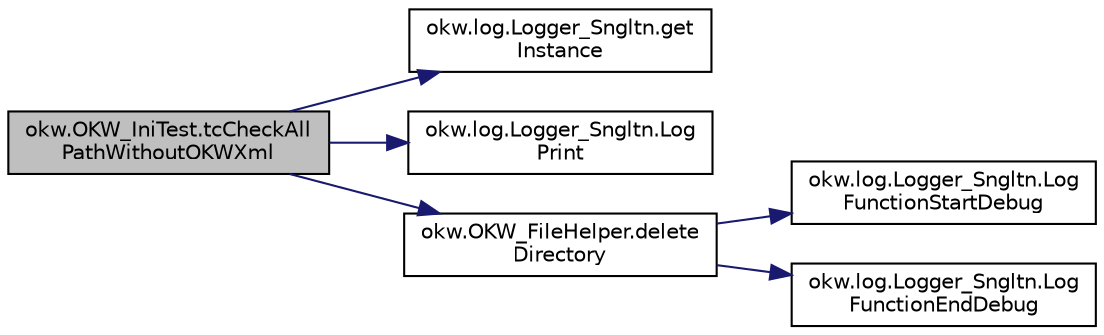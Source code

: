 digraph "okw.OKW_IniTest.tcCheckAllPathWithoutOKWXml"
{
 // INTERACTIVE_SVG=YES
 // LATEX_PDF_SIZE
  edge [fontname="Helvetica",fontsize="10",labelfontname="Helvetica",labelfontsize="10"];
  node [fontname="Helvetica",fontsize="10",shape=record];
  rankdir="LR";
  Node2 [label="okw.OKW_IniTest.tcCheckAll\lPathWithoutOKWXml",height=0.2,width=0.4,color="black", fillcolor="grey75", style="filled", fontcolor="black",tooltip="Umgebungsvariable ist gesetzt."];
  Node2 -> Node3 [color="midnightblue",fontsize="10",style="solid",fontname="Helvetica"];
  Node3 [label="okw.log.Logger_Sngltn.get\lInstance",height=0.2,width=0.4,color="black", fillcolor="white", style="filled",URL="$classokw_1_1log_1_1_logger___sngltn.html#a525771433356af73ed6e94b35f31b541",tooltip="Zentrale Logger-Klasse stellt Logger-Methoden innerhalb von OKW zur Verfügung."];
  Node2 -> Node4 [color="midnightblue",fontsize="10",style="solid",fontname="Helvetica"];
  Node4 [label="okw.log.Logger_Sngltn.Log\lPrint",height=0.2,width=0.4,color="black", fillcolor="white", style="filled",URL="$classokw_1_1log_1_1_logger___sngltn.html#a8ebceaddd6cc6963ddb8e08c72ea808c",tooltip="LogPrint Function: Prints the values of expressions to the results file."];
  Node2 -> Node5 [color="midnightblue",fontsize="10",style="solid",fontname="Helvetica"];
  Node5 [label="okw.OKW_FileHelper.delete\lDirectory",height=0.2,width=0.4,color="black", fillcolor="white", style="filled",URL="$classokw_1_1_o_k_w___file_helper.html#adf28af32c2d72be7bb599ec6e2222aba",tooltip="Löschent rekursiv alle Dateien und Unterverzeichnisse und das gegebenen Verzeichniss selbst."];
  Node5 -> Node6 [color="midnightblue",fontsize="10",style="solid",fontname="Helvetica"];
  Node6 [label="okw.log.Logger_Sngltn.Log\lFunctionStartDebug",height=0.2,width=0.4,color="black", fillcolor="white", style="filled",URL="$classokw_1_1log_1_1_logger___sngltn.html#a2d4c3d22d2a52b92873ee2f3853d9c42",tooltip="LogFunctionStartDebug:"];
  Node5 -> Node7 [color="midnightblue",fontsize="10",style="solid",fontname="Helvetica"];
  Node7 [label="okw.log.Logger_Sngltn.Log\lFunctionEndDebug",height=0.2,width=0.4,color="black", fillcolor="white", style="filled",URL="$classokw_1_1log_1_1_logger___sngltn.html#a91b192a4e0381f6d02b791693d0fab84",tooltip="LogFunctionEndDebug:"];
}

